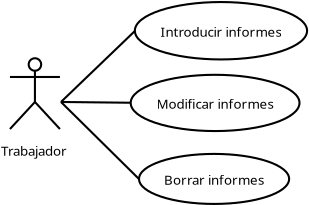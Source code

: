 <?xml version="1.0" encoding="UTF-8"?>
<dia:diagram xmlns:dia="http://www.lysator.liu.se/~alla/dia/"><dia:layer name="Fondo" visible="true"><dia:object type="UML - Actor" version="0" id="O0"><dia:attribute name="obj_pos"><dia:point val="4.9,7.45"/></dia:attribute><dia:attribute name="obj_bb"><dia:rectangle val="3.15,4.7;6.571,10.393"/></dia:attribute><dia:attribute name="elem_corner"><dia:point val="3.65,4.75"/></dia:attribute><dia:attribute name="elem_width"><dia:real val="2.5"/></dia:attribute><dia:attribute name="elem_height"><dia:real val="5.4"/></dia:attribute><dia:attribute name="text"><dia:composite type="text"><dia:attribute name="string"><dia:string>#Trabajador#</dia:string></dia:attribute><dia:attribute name="font"><dia:font family="sans" style="0" name="Courier"/></dia:attribute><dia:attribute name="height"><dia:real val="0.8"/></dia:attribute><dia:attribute name="pos"><dia:point val="4.9,10"/></dia:attribute><dia:attribute name="color"><dia:color val="#000000"/></dia:attribute><dia:attribute name="alignment"><dia:enum val="1"/></dia:attribute></dia:composite></dia:attribute></dia:object><dia:object type="UML - Usecase" version="0" id="O1"><dia:attribute name="obj_pos"><dia:point val="9.7,2.65"/></dia:attribute><dia:attribute name="obj_bb"><dia:rectangle val="9.7,2.65;18.05,5.433"/></dia:attribute><dia:attribute name="elem_corner"><dia:point val="9.7,2.65"/></dia:attribute><dia:attribute name="elem_width"><dia:real val="8.35"/></dia:attribute><dia:attribute name="elem_height"><dia:real val="2.783"/></dia:attribute><dia:attribute name="text_outside"><dia:boolean val="false"/></dia:attribute><dia:attribute name="collaboration"><dia:boolean val="false"/></dia:attribute><dia:attribute name="text"><dia:composite type="text"><dia:attribute name="string"><dia:string>#Introducir informes#</dia:string></dia:attribute><dia:attribute name="font"><dia:font family="sans" style="0" name="Courier"/></dia:attribute><dia:attribute name="height"><dia:real val="0.8"/></dia:attribute><dia:attribute name="pos"><dia:point val="13.875,4.292"/></dia:attribute><dia:attribute name="color"><dia:color val="#000000"/></dia:attribute><dia:attribute name="alignment"><dia:enum val="1"/></dia:attribute></dia:composite></dia:attribute></dia:object><dia:object type="UML - Usecase" version="0" id="O2"><dia:attribute name="obj_pos"><dia:point val="9.5,6.145"/></dia:attribute><dia:attribute name="obj_bb"><dia:rectangle val="9.5,6.145;17.55,8.828"/></dia:attribute><dia:attribute name="elem_corner"><dia:point val="9.5,6.145"/></dia:attribute><dia:attribute name="elem_width"><dia:real val="8.05"/></dia:attribute><dia:attribute name="elem_height"><dia:real val="2.683"/></dia:attribute><dia:attribute name="text_outside"><dia:boolean val="false"/></dia:attribute><dia:attribute name="collaboration"><dia:boolean val="false"/></dia:attribute><dia:attribute name="text"><dia:composite type="text"><dia:attribute name="string"><dia:string>#Modificar informes#</dia:string></dia:attribute><dia:attribute name="font"><dia:font family="sans" style="0" name="Courier"/></dia:attribute><dia:attribute name="height"><dia:real val="0.8"/></dia:attribute><dia:attribute name="pos"><dia:point val="13.525,7.737"/></dia:attribute><dia:attribute name="color"><dia:color val="#000000"/></dia:attribute><dia:attribute name="alignment"><dia:enum val="1"/></dia:attribute></dia:composite></dia:attribute></dia:object><dia:object type="UML - Usecase" version="0" id="O3"><dia:attribute name="obj_pos"><dia:point val="9.9,9.945"/></dia:attribute><dia:attribute name="obj_bb"><dia:rectangle val="9.9,9.945;17.15,12.362"/></dia:attribute><dia:attribute name="elem_corner"><dia:point val="9.9,9.945"/></dia:attribute><dia:attribute name="elem_width"><dia:real val="7.25"/></dia:attribute><dia:attribute name="elem_height"><dia:real val="2.417"/></dia:attribute><dia:attribute name="text_outside"><dia:boolean val="false"/></dia:attribute><dia:attribute name="collaboration"><dia:boolean val="false"/></dia:attribute><dia:attribute name="text"><dia:composite type="text"><dia:attribute name="string"><dia:string>#Borrar informes#</dia:string></dia:attribute><dia:attribute name="font"><dia:font family="sans" style="0" name="Courier"/></dia:attribute><dia:attribute name="height"><dia:real val="0.8"/></dia:attribute><dia:attribute name="pos"><dia:point val="13.525,11.403"/></dia:attribute><dia:attribute name="color"><dia:color val="#000000"/></dia:attribute><dia:attribute name="alignment"><dia:enum val="1"/></dia:attribute></dia:composite></dia:attribute></dia:object><dia:object type="Standard - Line" version="0" id="O4"><dia:attribute name="obj_pos"><dia:point val="6.15,7.45"/></dia:attribute><dia:attribute name="obj_bb"><dia:rectangle val="6.079,3.971;9.771,7.521"/></dia:attribute><dia:attribute name="conn_endpoints"><dia:point val="6.15,7.45"/><dia:point val="9.7,4.042"/></dia:attribute><dia:attribute name="numcp"><dia:int val="1"/></dia:attribute><dia:connections><dia:connection handle="0" to="O0" connection="4"/><dia:connection handle="1" to="O1" connection="3"/></dia:connections></dia:object><dia:object type="Standard - Line" version="0" id="O5"><dia:attribute name="obj_pos"><dia:point val="6.15,7.45"/></dia:attribute><dia:attribute name="obj_bb"><dia:rectangle val="6.099,7.399;9.551,7.537"/></dia:attribute><dia:attribute name="conn_endpoints"><dia:point val="6.15,7.45"/><dia:point val="9.5,7.487"/></dia:attribute><dia:attribute name="numcp"><dia:int val="1"/></dia:attribute><dia:connections><dia:connection handle="0" to="O0" connection="4"/><dia:connection handle="1" to="O2" connection="3"/></dia:connections></dia:object><dia:object type="Standard - Line" version="0" id="O6"><dia:attribute name="obj_pos"><dia:point val="6.15,7.45"/></dia:attribute><dia:attribute name="obj_bb"><dia:rectangle val="6.079,7.379;9.971,11.224"/></dia:attribute><dia:attribute name="conn_endpoints"><dia:point val="6.15,7.45"/><dia:point val="9.9,11.153"/></dia:attribute><dia:attribute name="numcp"><dia:int val="1"/></dia:attribute><dia:connections><dia:connection handle="0" to="O0" connection="4"/><dia:connection handle="1" to="O3" connection="3"/></dia:connections></dia:object></dia:layer></dia:diagram>
